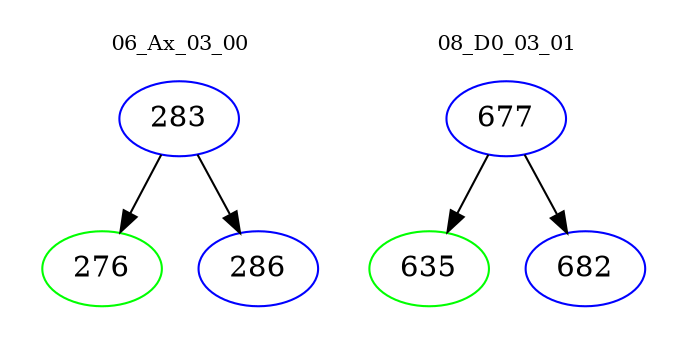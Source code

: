 digraph{
subgraph cluster_0 {
color = white
label = "06_Ax_03_00";
fontsize=10;
T0_283 [label="283", color="blue"]
T0_283 -> T0_276 [color="black"]
T0_276 [label="276", color="green"]
T0_283 -> T0_286 [color="black"]
T0_286 [label="286", color="blue"]
}
subgraph cluster_1 {
color = white
label = "08_D0_03_01";
fontsize=10;
T1_677 [label="677", color="blue"]
T1_677 -> T1_635 [color="black"]
T1_635 [label="635", color="green"]
T1_677 -> T1_682 [color="black"]
T1_682 [label="682", color="blue"]
}
}
